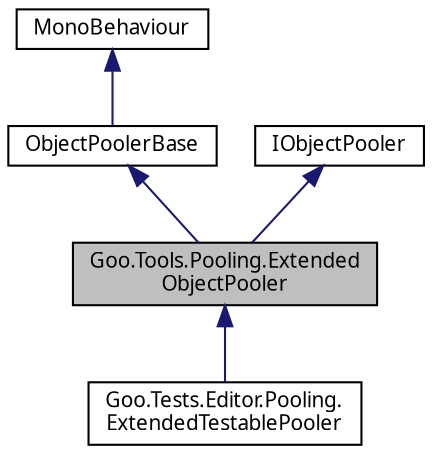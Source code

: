 digraph "Goo.Tools.Pooling.ExtendedObjectPooler"
{
 // LATEX_PDF_SIZE
  edge [fontname="Calibrii",fontsize="10",labelfontname="Calibrii",labelfontsize="10"];
  node [fontname="Calibrii",fontsize="10",shape=record];
  Node1 [label="Goo.Tools.Pooling.Extended\lObjectPooler",height=0.2,width=0.4,color="black", fillcolor="grey75", style="filled", fontcolor="black",tooltip="Component-based object pooler running on IPooled interface."];
  Node2 -> Node1 [dir="back",color="midnightblue",fontsize="10",style="solid",fontname="Calibrii"];
  Node2 [label="ObjectPoolerBase",height=0.2,width=0.4,color="black", fillcolor="white", style="filled",URL="$de/dd4/classGoo_1_1Tools_1_1Pooling_1_1ObjectPoolerBase.html",tooltip=" "];
  Node3 -> Node2 [dir="back",color="midnightblue",fontsize="10",style="solid",fontname="Calibrii"];
  Node3 [label="MonoBehaviour",height=0.2,width=0.4,color="black", fillcolor="white", style="filled",tooltip=" "];
  Node4 -> Node1 [dir="back",color="midnightblue",fontsize="10",style="solid",fontname="Calibrii"];
  Node4 [label="IObjectPooler",height=0.2,width=0.4,color="black", fillcolor="white", style="filled",URL="$d5/dd6/interfaceGoo_1_1Tools_1_1Pooling_1_1IObjectPooler.html",tooltip=" "];
  Node1 -> Node5 [dir="back",color="midnightblue",fontsize="10",style="solid",fontname="Calibrii"];
  Node5 [label="Goo.Tests.Editor.Pooling.\lExtendedTestablePooler",height=0.2,width=0.4,color="black", fillcolor="white", style="filled",URL="$dd/d6a/classGoo_1_1Tests_1_1Editor_1_1Pooling_1_1ExtendedTestablePooler.html",tooltip=" "];
}
